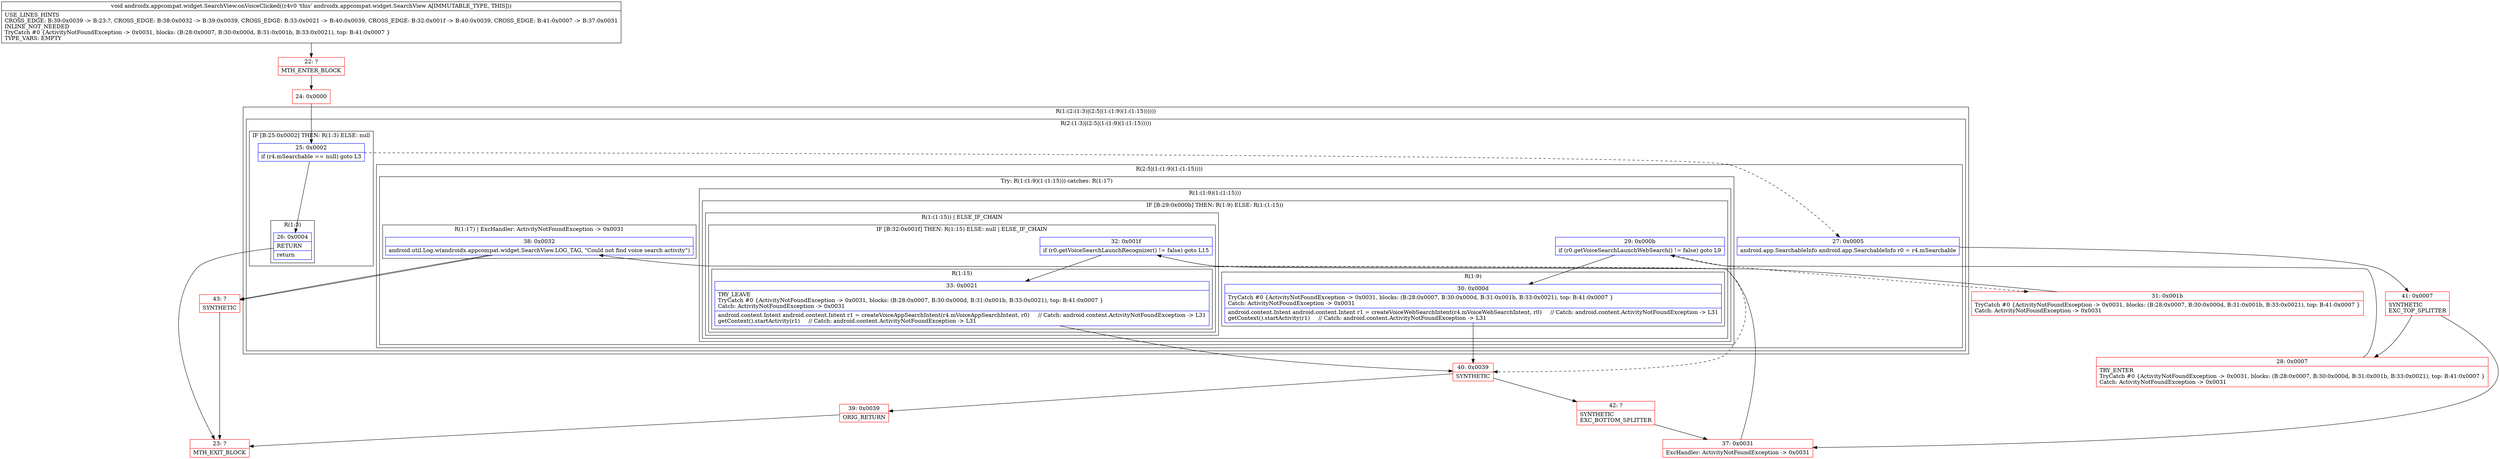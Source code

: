 digraph "CFG forandroidx.appcompat.widget.SearchView.onVoiceClicked()V" {
subgraph cluster_Region_945421201 {
label = "R(1:(2:(1:3)|(2:5|(1:(1:9)(1:(1:15))))))";
node [shape=record,color=blue];
subgraph cluster_Region_1456674391 {
label = "R(2:(1:3)|(2:5|(1:(1:9)(1:(1:15)))))";
node [shape=record,color=blue];
subgraph cluster_IfRegion_1696513253 {
label = "IF [B:25:0x0002] THEN: R(1:3) ELSE: null";
node [shape=record,color=blue];
Node_25 [shape=record,label="{25\:\ 0x0002|if (r4.mSearchable == null) goto L3\l}"];
subgraph cluster_Region_1826217611 {
label = "R(1:3)";
node [shape=record,color=blue];
Node_26 [shape=record,label="{26\:\ 0x0004|RETURN\l|return\l}"];
}
}
subgraph cluster_Region_979351451 {
label = "R(2:5|(1:(1:9)(1:(1:15))))";
node [shape=record,color=blue];
Node_27 [shape=record,label="{27\:\ 0x0005|android.app.SearchableInfo android.app.SearchableInfo r0 = r4.mSearchable\l}"];
subgraph cluster_TryCatchRegion_464205298 {
label = "Try: R(1:(1:9)(1:(1:15))) catches: R(1:17)";
node [shape=record,color=blue];
subgraph cluster_Region_1426389374 {
label = "R(1:(1:9)(1:(1:15)))";
node [shape=record,color=blue];
subgraph cluster_IfRegion_1416604970 {
label = "IF [B:29:0x000b] THEN: R(1:9) ELSE: R(1:(1:15))";
node [shape=record,color=blue];
Node_29 [shape=record,label="{29\:\ 0x000b|if (r0.getVoiceSearchLaunchWebSearch() != false) goto L9\l}"];
subgraph cluster_Region_1563992717 {
label = "R(1:9)";
node [shape=record,color=blue];
Node_30 [shape=record,label="{30\:\ 0x000d|TryCatch #0 \{ActivityNotFoundException \-\> 0x0031, blocks: (B:28:0x0007, B:30:0x000d, B:31:0x001b, B:33:0x0021), top: B:41:0x0007 \}\lCatch: ActivityNotFoundException \-\> 0x0031\l|android.content.Intent android.content.Intent r1 = createVoiceWebSearchIntent(r4.mVoiceWebSearchIntent, r0)     \/\/ Catch: android.content.ActivityNotFoundException \-\> L31\lgetContext().startActivity(r1)     \/\/ Catch: android.content.ActivityNotFoundException \-\> L31\l}"];
}
subgraph cluster_Region_1173196463 {
label = "R(1:(1:15)) | ELSE_IF_CHAIN\l";
node [shape=record,color=blue];
subgraph cluster_IfRegion_1066972549 {
label = "IF [B:32:0x001f] THEN: R(1:15) ELSE: null | ELSE_IF_CHAIN\l";
node [shape=record,color=blue];
Node_32 [shape=record,label="{32\:\ 0x001f|if (r0.getVoiceSearchLaunchRecognizer() != false) goto L15\l}"];
subgraph cluster_Region_2017214082 {
label = "R(1:15)";
node [shape=record,color=blue];
Node_33 [shape=record,label="{33\:\ 0x0021|TRY_LEAVE\lTryCatch #0 \{ActivityNotFoundException \-\> 0x0031, blocks: (B:28:0x0007, B:30:0x000d, B:31:0x001b, B:33:0x0021), top: B:41:0x0007 \}\lCatch: ActivityNotFoundException \-\> 0x0031\l|android.content.Intent android.content.Intent r1 = createVoiceAppSearchIntent(r4.mVoiceAppSearchIntent, r0)     \/\/ Catch: android.content.ActivityNotFoundException \-\> L31\lgetContext().startActivity(r1)     \/\/ Catch: android.content.ActivityNotFoundException \-\> L31\l}"];
}
}
}
}
}
subgraph cluster_Region_1742880031 {
label = "R(1:17) | ExcHandler: ActivityNotFoundException \-\> 0x0031\l";
node [shape=record,color=blue];
Node_38 [shape=record,label="{38\:\ 0x0032|android.util.Log.w(androidx.appcompat.widget.SearchView.LOG_TAG, \"Could not find voice search activity\")\l}"];
}
}
}
}
}
subgraph cluster_Region_1742880031 {
label = "R(1:17) | ExcHandler: ActivityNotFoundException \-\> 0x0031\l";
node [shape=record,color=blue];
Node_38 [shape=record,label="{38\:\ 0x0032|android.util.Log.w(androidx.appcompat.widget.SearchView.LOG_TAG, \"Could not find voice search activity\")\l}"];
}
Node_22 [shape=record,color=red,label="{22\:\ ?|MTH_ENTER_BLOCK\l}"];
Node_24 [shape=record,color=red,label="{24\:\ 0x0000}"];
Node_23 [shape=record,color=red,label="{23\:\ ?|MTH_EXIT_BLOCK\l}"];
Node_41 [shape=record,color=red,label="{41\:\ 0x0007|SYNTHETIC\lEXC_TOP_SPLITTER\l}"];
Node_28 [shape=record,color=red,label="{28\:\ 0x0007|TRY_ENTER\lTryCatch #0 \{ActivityNotFoundException \-\> 0x0031, blocks: (B:28:0x0007, B:30:0x000d, B:31:0x001b, B:33:0x0021), top: B:41:0x0007 \}\lCatch: ActivityNotFoundException \-\> 0x0031\l}"];
Node_40 [shape=record,color=red,label="{40\:\ 0x0039|SYNTHETIC\l}"];
Node_39 [shape=record,color=red,label="{39\:\ 0x0039|ORIG_RETURN\l}"];
Node_42 [shape=record,color=red,label="{42\:\ ?|SYNTHETIC\lEXC_BOTTOM_SPLITTER\l}"];
Node_31 [shape=record,color=red,label="{31\:\ 0x001b|TryCatch #0 \{ActivityNotFoundException \-\> 0x0031, blocks: (B:28:0x0007, B:30:0x000d, B:31:0x001b, B:33:0x0021), top: B:41:0x0007 \}\lCatch: ActivityNotFoundException \-\> 0x0031\l}"];
Node_37 [shape=record,color=red,label="{37\:\ 0x0031|ExcHandler: ActivityNotFoundException \-\> 0x0031\l}"];
Node_43 [shape=record,color=red,label="{43\:\ ?|SYNTHETIC\l}"];
MethodNode[shape=record,label="{void androidx.appcompat.widget.SearchView.onVoiceClicked((r4v0 'this' androidx.appcompat.widget.SearchView A[IMMUTABLE_TYPE, THIS]))  | USE_LINES_HINTS\lCROSS_EDGE: B:39:0x0039 \-\> B:23:?, CROSS_EDGE: B:38:0x0032 \-\> B:39:0x0039, CROSS_EDGE: B:33:0x0021 \-\> B:40:0x0039, CROSS_EDGE: B:32:0x001f \-\> B:40:0x0039, CROSS_EDGE: B:41:0x0007 \-\> B:37:0x0031\lINLINE_NOT_NEEDED\lTryCatch #0 \{ActivityNotFoundException \-\> 0x0031, blocks: (B:28:0x0007, B:30:0x000d, B:31:0x001b, B:33:0x0021), top: B:41:0x0007 \}\lTYPE_VARS: EMPTY\l}"];
MethodNode -> Node_22;Node_25 -> Node_26;
Node_25 -> Node_27[style=dashed];
Node_26 -> Node_23;
Node_27 -> Node_41;
Node_29 -> Node_30;
Node_29 -> Node_31[style=dashed];
Node_30 -> Node_40;
Node_32 -> Node_33;
Node_32 -> Node_40[style=dashed];
Node_33 -> Node_40;
Node_38 -> Node_43;
Node_38 -> Node_43;
Node_22 -> Node_24;
Node_24 -> Node_25;
Node_41 -> Node_28;
Node_41 -> Node_37;
Node_28 -> Node_29;
Node_40 -> Node_39;
Node_40 -> Node_42;
Node_39 -> Node_23;
Node_42 -> Node_37;
Node_31 -> Node_32;
Node_37 -> Node_38;
Node_43 -> Node_23;
}

